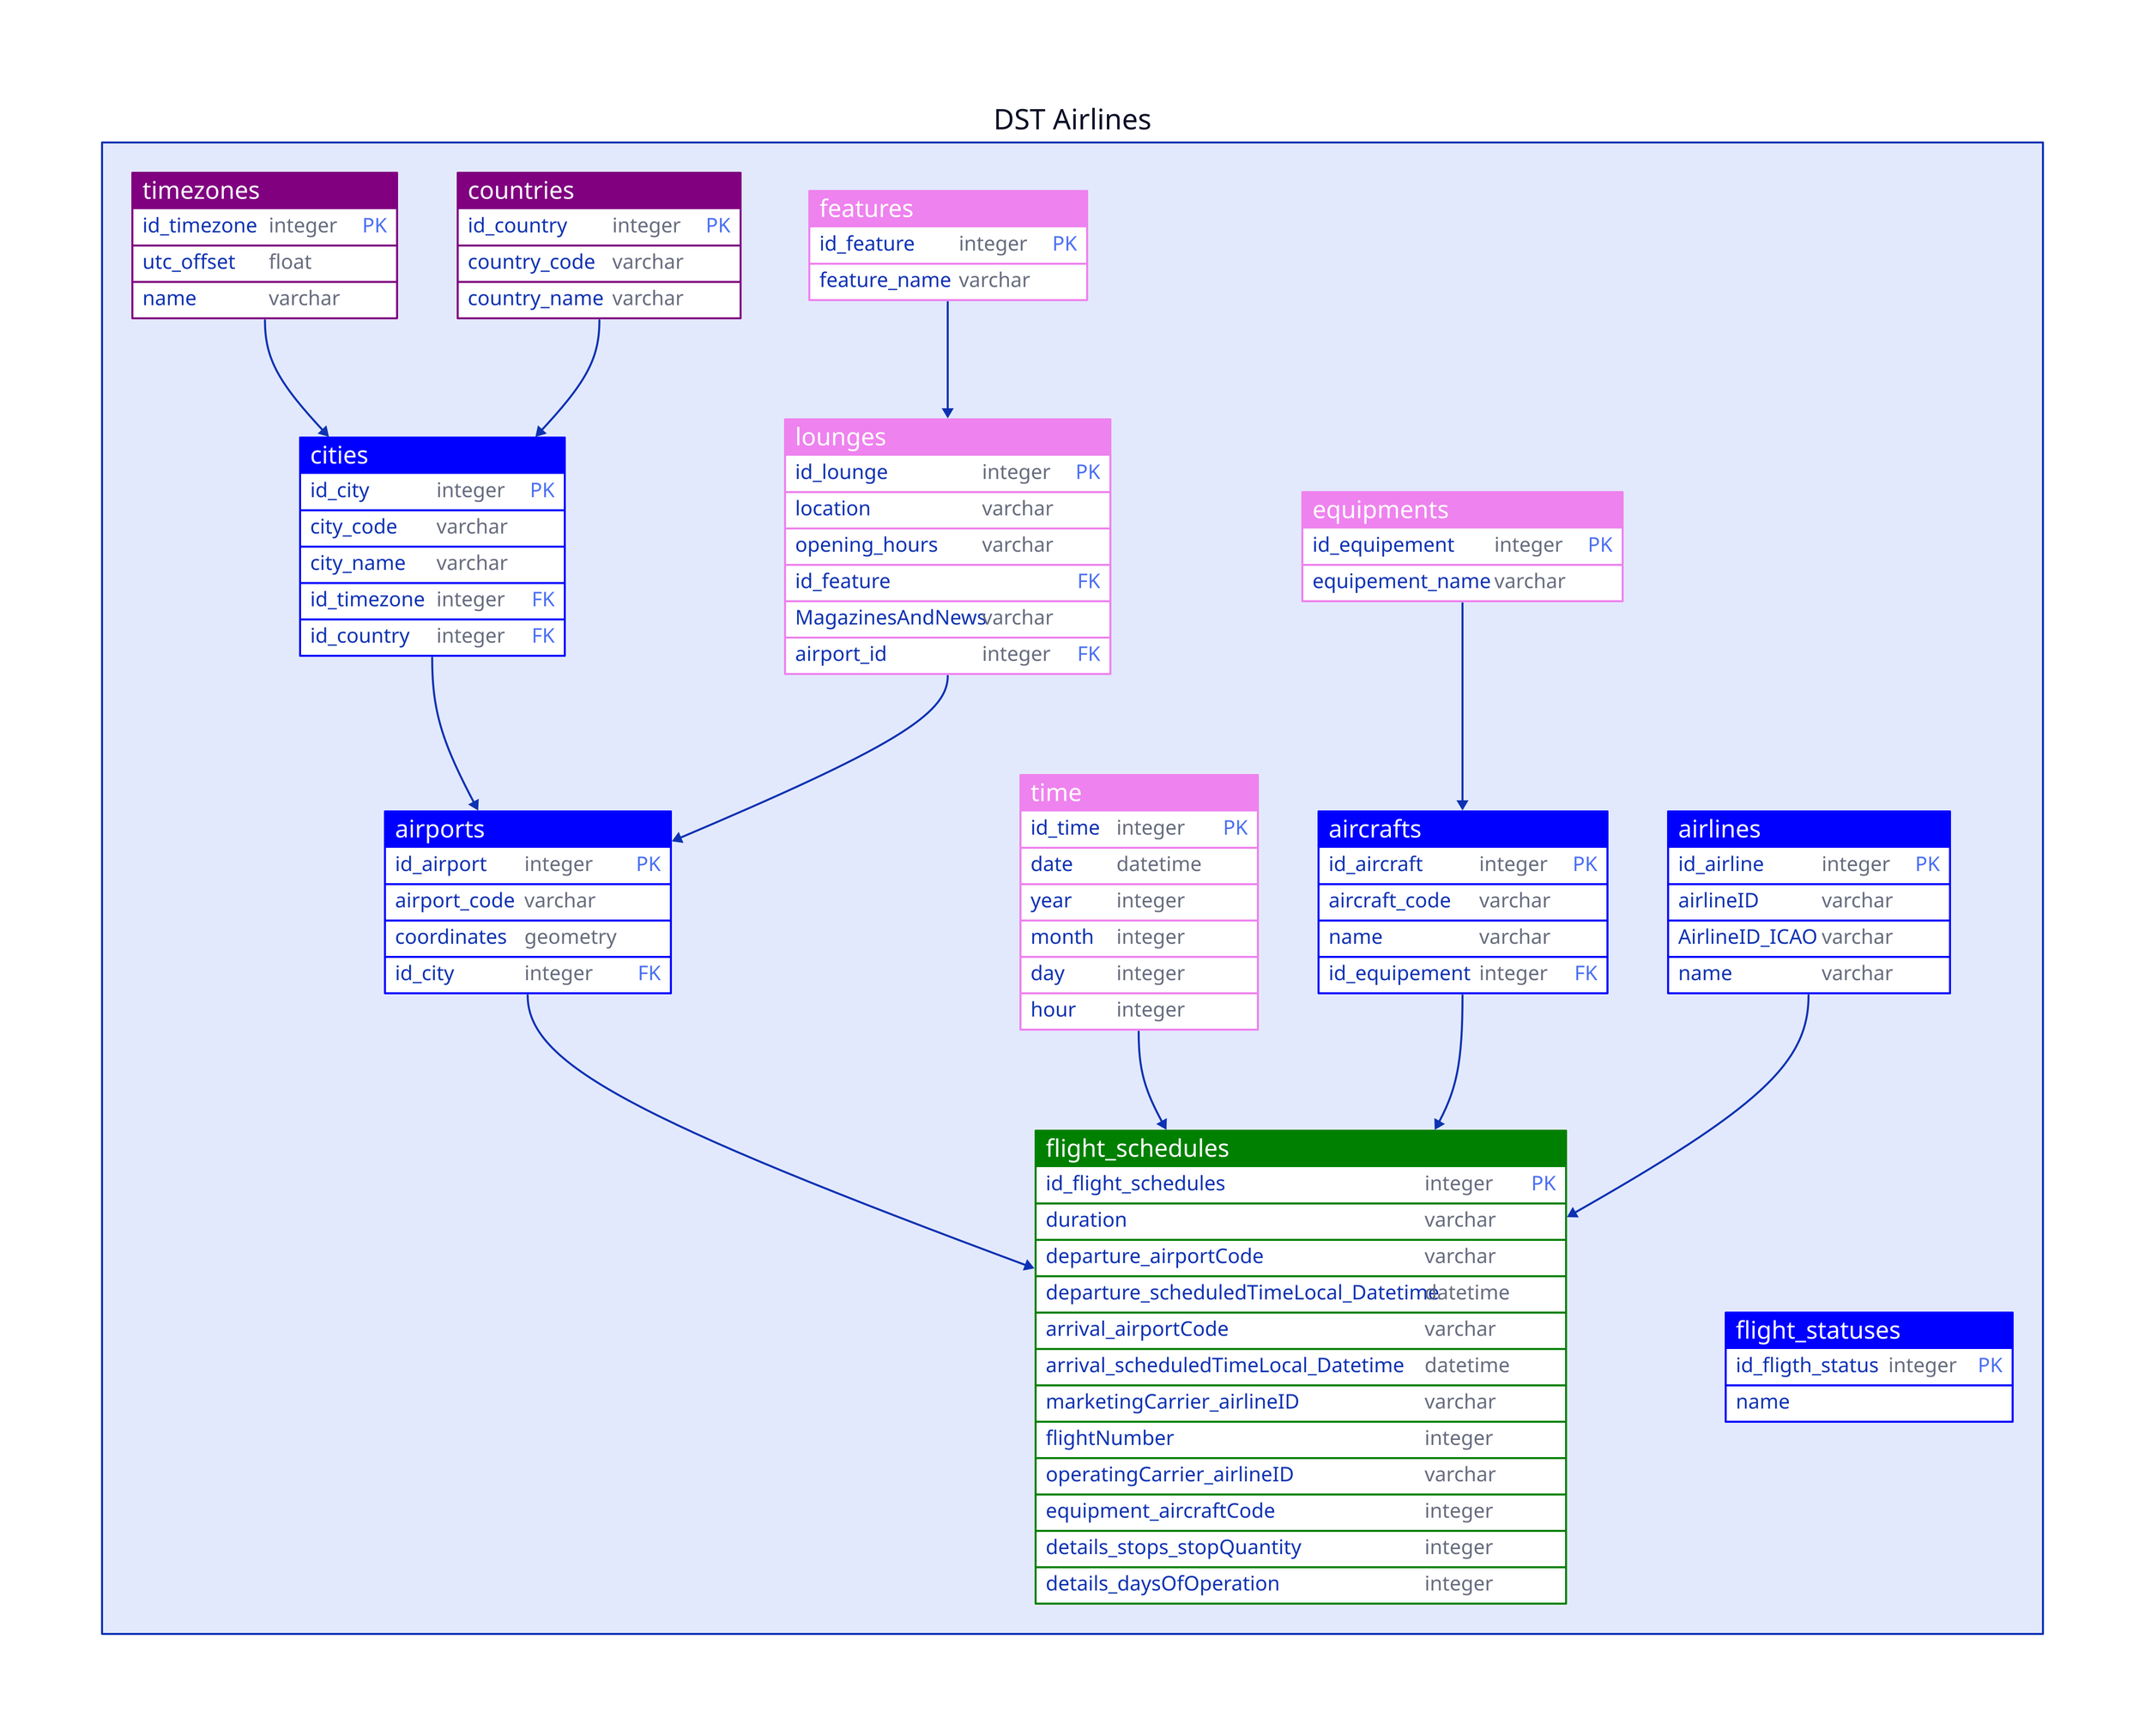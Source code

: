 DST Airlines: {
  countries: {
    shape: sql_table
    style: {fill: purple}
    id_country: integer {constraint: primary_key}
    country_code: varchar
    country_name: varchar
  }

  timezones: {
    shape: sql_table
    style: {fill: purple}
    id_timezone: integer {constraint: primary_key}
    utc_offset: float
    name: varchar
  }

  cities: {
    shape: sql_table
    style: {fill: blue}
    id_city: integer {constraint: primary_key}
    city_code: varchar
    city_name: varchar
    id_timezone: integer {constraint: foreign_key}
    id_country: integer {constraint: foreign_key}
  }

  airports: {
    shape: sql_table
    style: {fill: blue}
    id_airport: integer {constraint: primary_key}
    airport_code: varchar
    coordinates: geometry
    id_city: integer {constraint: foreign_key}
  }

  aircrafts: {
    shape: sql_table
    style: {fill: blue}
    id_aircraft: integer {constraint: primary_key}
    aircraft_code: varchar
    name: varchar
    id_equipement: integer {constraint: foreign_key}
  }

  airlines: {
    shape: sql_table
    style: {fill: blue}
    id_airline: integer {constraint: primary_key}
    airlineID: varchar
    AirlineID_ICAO: varchar
    name: varchar
  }

  flight_schedules: {
    shape: sql_table
    style: {fill: green}
    id_flight_schedules: integer {constraint: primary_key}
    duration: varchar
    departure_airportCode: varchar
    departure_scheduledTimeLocal_Datetime: datetime
    arrival_airportCode: varchar
    arrival_scheduledTimeLocal_Datetime: datetime
    marketingCarrier_airlineID: varchar
    flightNumber: integer
    operatingCarrier_airlineID: varchar
    equipment_aircraftCode: integer
    details_stops_stopQuantity: integer
    details_daysOfOperation: integer
  }
  
  time: {
    shape: sql_table
    style: {fill: violet}
    id_time: integer {constraint: primary_key}
    date: datetime
    year: integer
    month: integer
    day: integer
    hour: integer
  }

# 
  lounges: {
    shape: sql_table
    style: {fill: violet}
    id_lounge: integer  {constraint: primary_key}
    location: varchar
    opening_hours: varchar
    id_feature: {constraint: foreign_key}
    MagazinesAndNews: varchar # to check
    airport_id: integer {constraint: foreign_key}
  }

  features:{
    shape: sql_table
    style: {fill: violet}
    id_feature: integer  {constraint: primary_key}
    feature_name: varchar
  }

  equipments: {
    shape: sql_table
    style: {fill: violet}
    id_equipement: integer  {constraint: primary_key}
    equipement_name: varchar
  }

  flight_statuses: {
    shape: sql_table
    style: {fill: blue}
    id_fligth_status: integer  {constraint: primary_key}
    name
  }


  timezones -> cities <- countries
  cities -> airports <- lounges <- features
  airports -> flight_schedules
  time -> flight_schedules
  aircrafts -> flight_schedules
  airlines -> flight_schedules

  equipments -> aircrafts
}


### TODO
# voir pour flight / flight_status (mais lien vaec time et airports: https://developer.lufthansa.com/docs/api_details/operations/Flight_Status_Response
# remettre les bonnes couleurs
# remettre les attributs dans les tables de fait
# plusieurs tables de fait = plusieurs schema ?
# MagazinesAndNews in lounges ?

# generic_fact_table: {
#     shape: sql_table
#     style: {fill: black}
#     id_fact_table: integer {constraint: primary_key} 
#     id_country: integer
#     id_city: integer
#     id_language: integer
#     id_airport: integer
#     id_aircraft: integer
#     id_airline: integer
#     id_flight_schedules: integer
#     id_time: integer
#     measure_1: float
#     measure_2: float
#     measure_3: float
#     Measure_4: float
# }

# fact_table_flights_countries: {
#     shape: sql_table
#     style: {fill: black}
#     id_fact_table_flights_countries: integer {constraint: primary_key}
#     id_country: integer
#     id_flight_schedules: integer
#     number_of_flights: integer
#     flight_duration: float
#     number_of_stops: integer

# }

# fact_table_flights_schedules_countries: {
#     shape: sql_table
#     style: {fill: black}
#     id_fact_table_flights_schedules_countries: integer {constraint: primary_key}
#     id_country: integer
#     id_flight_schedules: integer
#     id_time: integer
#     number_of_flights: integer
#     flight_duration: float
#     number_of_stops: integer
#     days_of_operation: integer

# }

# fact_table_flight_schedules_airports: {
#     shape: sql_table
#     style: {fill: black}
#     id_fact_table_flight_schedules_airports: integer {constraint: primary_key}
#     id_airport: integer
#     id_flight_schedules: integer
#     id_time: integer
#     duration: float
#     number_of_stops: integer
#     days_of_operation: integer

# }    


# #generic fact_table
# countries.id_country -> generic_fact_table.id_country: 1,n    
# cities.id_city -> generic_fact_table.id_city: 1,n
# languages.id_language -> generic_fact_table.id_language: 1,n
# airports.id_airport -> generic_fact_table.id_airport: 1,n
# aircrafts.id_aircraft -> generic_fact_table.id_aircraft: 1,n
# airlines.id_airline -> generic_fact_table.id_airline: 1,n
# flight_schedules.id_flight_schedules -> generic_fact_table.id_flight_schedules: 1,n
# time.id_time -> generic_fact_table.id_time: 1,n
# #fact_table_flight_schedules_countries
# flight_schedules.id_flight_schedules -> fact_table_flights_schedules_countries.id_flight_schedules: 1,n
# countries.id_country -> fact_table_flights_schedules_countries.id_country: 1,n
# time.id_time -> fact_table_flights_schedules_countries.id_time: 1,n
# #fact_table_flight_schedules_airports
# airports.id_airport -> fact_table_flight_schedules_airports.id_fact_table_flight_schedules_airports: 1,n
# flight_schedules.id_flight_schedules -> fact_table_flight_schedules_airports.id_fact_table_flight_schedules_airports: 1,n
# time.id_time -> fact_table_flight_schedules_airports.id_time: 1,n